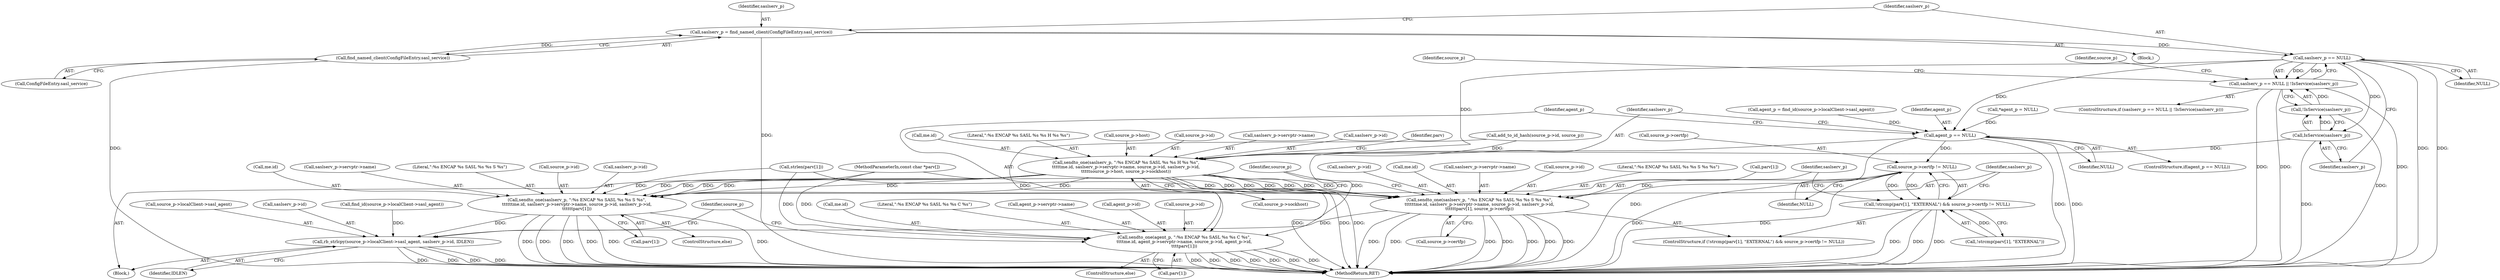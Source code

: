digraph "0_charybdis_818a3fda944b26d4814132cee14cfda4ea4aa824@pointer" {
"1000167" [label="(Call,saslserv_p == NULL)"];
"1000159" [label="(Call,saslserv_p = find_named_client(ConfigFileEntry.sasl_service))"];
"1000161" [label="(Call,find_named_client(ConfigFileEntry.sasl_service))"];
"1000166" [label="(Call,saslserv_p == NULL || !IsService(saslserv_p))"];
"1000171" [label="(Call,IsService(saslserv_p))"];
"1000170" [label="(Call,!IsService(saslserv_p))"];
"1000277" [label="(Call,sendto_one(saslserv_p, \":%s ENCAP %s SASL %s %s H %s %s\",\n\t\t\t\t\tme.id, saslserv_p->servptr->name, source_p->id, saslserv_p->id,\n\t\t\t\t\tsource_p->host, source_p->sockhost))"];
"1000313" [label="(Call,sendto_one(saslserv_p, \":%s ENCAP %s SASL %s %s S %s %s\",\n\t\t\t\t\t\tme.id, saslserv_p->servptr->name, source_p->id, saslserv_p->id,\n\t\t\t\t\t\tparv[1], source_p->certfp))"];
"1000357" [label="(Call,rb_strlcpy(source_p->localClient->sasl_agent, saslserv_p->id, IDLEN))"];
"1000337" [label="(Call,sendto_one(saslserv_p, \":%s ENCAP %s SASL %s %s S %s\",\n\t\t\t\t\t\tme.id, saslserv_p->servptr->name, source_p->id, saslserv_p->id,\n\t\t\t\t\t\tparv[1]))"];
"1000273" [label="(Call,agent_p == NULL)"];
"1000308" [label="(Call,source_p->certfp != NULL)"];
"1000301" [label="(Call,!strcmp(parv[1], \"EXTERNAL\") && source_p->certfp != NULL)"];
"1000368" [label="(Call,sendto_one(agent_p, \":%s ENCAP %s SASL %s %s C %s\",\n\t\t\t\tme.id, agent_p->servptr->name, source_p->id, agent_p->id,\n\t\t\t\tparv[1]))"];
"1000391" [label="(Identifier,source_p)"];
"1000312" [label="(Identifier,NULL)"];
"1000109" [label="(Call,*agent_p = NULL)"];
"1000275" [label="(Identifier,NULL)"];
"1000339" [label="(Literal,\":%s ENCAP %s SASL %s %s S %s\")"];
"1000169" [label="(Identifier,NULL)"];
"1000368" [label="(Call,sendto_one(agent_p, \":%s ENCAP %s SASL %s %s C %s\",\n\t\t\t\tme.id, agent_p->servptr->name, source_p->id, agent_p->id,\n\t\t\t\tparv[1]))"];
"1000283" [label="(Call,saslserv_p->servptr->name)"];
"1000264" [label="(Call,agent_p = find_id(source_p->localClient->sasl_agent))"];
"1000167" [label="(Call,saslserv_p == NULL)"];
"1000327" [label="(Call,saslserv_p->id)"];
"1000348" [label="(Call,source_p->id)"];
"1000351" [label="(Call,saslserv_p->id)"];
"1000313" [label="(Call,sendto_one(saslserv_p, \":%s ENCAP %s SASL %s %s S %s %s\",\n\t\t\t\t\t\tme.id, saslserv_p->servptr->name, source_p->id, saslserv_p->id,\n\t\t\t\t\t\tparv[1], source_p->certfp))"];
"1000396" [label="(MethodReturn,RET)"];
"1000278" [label="(Identifier,saslserv_p)"];
"1000216" [label="(Call,strlen(parv[1]))"];
"1000300" [label="(ControlStructure,if (!strcmp(parv[1], \"EXTERNAL\") && source_p->certfp != NULL))"];
"1000291" [label="(Call,saslserv_p->id)"];
"1000358" [label="(Call,source_p->localClient->sasl_agent)"];
"1000252" [label="(Call,add_to_id_hash(source_p->id, source_p))"];
"1000369" [label="(Identifier,agent_p)"];
"1000316" [label="(Call,me.id)"];
"1000354" [label="(Call,parv[1])"];
"1000319" [label="(Call,saslserv_p->servptr->name)"];
"1000314" [label="(Identifier,saslserv_p)"];
"1000161" [label="(Call,find_named_client(ConfigFileEntry.sasl_service))"];
"1000374" [label="(Call,agent_p->servptr->name)"];
"1000324" [label="(Call,source_p->id)"];
"1000159" [label="(Call,saslserv_p = find_named_client(ConfigFileEntry.sasl_service))"];
"1000175" [label="(Identifier,source_p)"];
"1000382" [label="(Call,agent_p->id)"];
"1000162" [label="(Call,ConfigFileEntry.sasl_service)"];
"1000297" [label="(Call,source_p->sockhost)"];
"1000277" [label="(Call,sendto_one(saslserv_p, \":%s ENCAP %s SASL %s %s H %s %s\",\n\t\t\t\t\tme.id, saslserv_p->servptr->name, source_p->id, saslserv_p->id,\n\t\t\t\t\tsource_p->host, source_p->sockhost))"];
"1000379" [label="(Call,source_p->id)"];
"1000172" [label="(Identifier,saslserv_p)"];
"1000305" [label="(Identifier,parv)"];
"1000367" [label="(ControlStructure,else)"];
"1000280" [label="(Call,me.id)"];
"1000340" [label="(Call,me.id)"];
"1000301" [label="(Call,!strcmp(parv[1], \"EXTERNAL\") && source_p->certfp != NULL)"];
"1000309" [label="(Call,source_p->certfp)"];
"1000360" [label="(Identifier,source_p)"];
"1000166" [label="(Call,saslserv_p == NULL || !IsService(saslserv_p))"];
"1000160" [label="(Identifier,saslserv_p)"];
"1000279" [label="(Literal,\":%s ENCAP %s SASL %s %s H %s %s\")"];
"1000315" [label="(Literal,\":%s ENCAP %s SASL %s %s S %s %s\")"];
"1000106" [label="(MethodParameterIn,const char *parv[])"];
"1000366" [label="(Identifier,IDLEN)"];
"1000363" [label="(Call,saslserv_p->id)"];
"1000338" [label="(Identifier,saslserv_p)"];
"1000294" [label="(Call,source_p->host)"];
"1000165" [label="(ControlStructure,if (saslserv_p == NULL || !IsService(saslserv_p)))"];
"1000337" [label="(Call,sendto_one(saslserv_p, \":%s ENCAP %s SASL %s %s S %s\",\n\t\t\t\t\t\tme.id, saslserv_p->servptr->name, source_p->id, saslserv_p->id,\n\t\t\t\t\t\tparv[1]))"];
"1000273" [label="(Call,agent_p == NULL)"];
"1000357" [label="(Call,rb_strlcpy(source_p->localClient->sasl_agent, saslserv_p->id, IDLEN))"];
"1000336" [label="(ControlStructure,else)"];
"1000274" [label="(Identifier,agent_p)"];
"1000170" [label="(Call,!IsService(saslserv_p))"];
"1000195" [label="(Identifier,source_p)"];
"1000288" [label="(Call,source_p->id)"];
"1000308" [label="(Call,source_p->certfp != NULL)"];
"1000107" [label="(Block,)"];
"1000168" [label="(Identifier,saslserv_p)"];
"1000333" [label="(Call,source_p->certfp)"];
"1000272" [label="(ControlStructure,if(agent_p == NULL))"];
"1000371" [label="(Call,me.id)"];
"1000276" [label="(Block,)"];
"1000266" [label="(Call,find_id(source_p->localClient->sasl_agent))"];
"1000302" [label="(Call,!strcmp(parv[1], \"EXTERNAL\"))"];
"1000330" [label="(Call,parv[1])"];
"1000171" [label="(Call,IsService(saslserv_p))"];
"1000370" [label="(Literal,\":%s ENCAP %s SASL %s %s C %s\")"];
"1000385" [label="(Call,parv[1])"];
"1000343" [label="(Call,saslserv_p->servptr->name)"];
"1000167" -> "1000166"  [label="AST: "];
"1000167" -> "1000169"  [label="CFG: "];
"1000168" -> "1000167"  [label="AST: "];
"1000169" -> "1000167"  [label="AST: "];
"1000172" -> "1000167"  [label="CFG: "];
"1000166" -> "1000167"  [label="CFG: "];
"1000167" -> "1000396"  [label="DDG: "];
"1000167" -> "1000396"  [label="DDG: "];
"1000167" -> "1000166"  [label="DDG: "];
"1000167" -> "1000166"  [label="DDG: "];
"1000159" -> "1000167"  [label="DDG: "];
"1000167" -> "1000171"  [label="DDG: "];
"1000167" -> "1000273"  [label="DDG: "];
"1000167" -> "1000277"  [label="DDG: "];
"1000159" -> "1000107"  [label="AST: "];
"1000159" -> "1000161"  [label="CFG: "];
"1000160" -> "1000159"  [label="AST: "];
"1000161" -> "1000159"  [label="AST: "];
"1000168" -> "1000159"  [label="CFG: "];
"1000159" -> "1000396"  [label="DDG: "];
"1000161" -> "1000159"  [label="DDG: "];
"1000161" -> "1000162"  [label="CFG: "];
"1000162" -> "1000161"  [label="AST: "];
"1000161" -> "1000396"  [label="DDG: "];
"1000166" -> "1000165"  [label="AST: "];
"1000166" -> "1000170"  [label="CFG: "];
"1000170" -> "1000166"  [label="AST: "];
"1000175" -> "1000166"  [label="CFG: "];
"1000195" -> "1000166"  [label="CFG: "];
"1000166" -> "1000396"  [label="DDG: "];
"1000166" -> "1000396"  [label="DDG: "];
"1000166" -> "1000396"  [label="DDG: "];
"1000170" -> "1000166"  [label="DDG: "];
"1000171" -> "1000170"  [label="AST: "];
"1000171" -> "1000172"  [label="CFG: "];
"1000172" -> "1000171"  [label="AST: "];
"1000170" -> "1000171"  [label="CFG: "];
"1000171" -> "1000396"  [label="DDG: "];
"1000171" -> "1000170"  [label="DDG: "];
"1000171" -> "1000277"  [label="DDG: "];
"1000170" -> "1000396"  [label="DDG: "];
"1000277" -> "1000276"  [label="AST: "];
"1000277" -> "1000297"  [label="CFG: "];
"1000278" -> "1000277"  [label="AST: "];
"1000279" -> "1000277"  [label="AST: "];
"1000280" -> "1000277"  [label="AST: "];
"1000283" -> "1000277"  [label="AST: "];
"1000288" -> "1000277"  [label="AST: "];
"1000291" -> "1000277"  [label="AST: "];
"1000294" -> "1000277"  [label="AST: "];
"1000297" -> "1000277"  [label="AST: "];
"1000305" -> "1000277"  [label="CFG: "];
"1000277" -> "1000396"  [label="DDG: "];
"1000277" -> "1000396"  [label="DDG: "];
"1000277" -> "1000396"  [label="DDG: "];
"1000252" -> "1000277"  [label="DDG: "];
"1000277" -> "1000313"  [label="DDG: "];
"1000277" -> "1000313"  [label="DDG: "];
"1000277" -> "1000313"  [label="DDG: "];
"1000277" -> "1000313"  [label="DDG: "];
"1000277" -> "1000313"  [label="DDG: "];
"1000277" -> "1000337"  [label="DDG: "];
"1000277" -> "1000337"  [label="DDG: "];
"1000277" -> "1000337"  [label="DDG: "];
"1000277" -> "1000337"  [label="DDG: "];
"1000277" -> "1000337"  [label="DDG: "];
"1000313" -> "1000300"  [label="AST: "];
"1000313" -> "1000333"  [label="CFG: "];
"1000314" -> "1000313"  [label="AST: "];
"1000315" -> "1000313"  [label="AST: "];
"1000316" -> "1000313"  [label="AST: "];
"1000319" -> "1000313"  [label="AST: "];
"1000324" -> "1000313"  [label="AST: "];
"1000327" -> "1000313"  [label="AST: "];
"1000330" -> "1000313"  [label="AST: "];
"1000333" -> "1000313"  [label="AST: "];
"1000360" -> "1000313"  [label="CFG: "];
"1000313" -> "1000396"  [label="DDG: "];
"1000313" -> "1000396"  [label="DDG: "];
"1000313" -> "1000396"  [label="DDG: "];
"1000313" -> "1000396"  [label="DDG: "];
"1000313" -> "1000396"  [label="DDG: "];
"1000313" -> "1000396"  [label="DDG: "];
"1000313" -> "1000396"  [label="DDG: "];
"1000106" -> "1000313"  [label="DDG: "];
"1000216" -> "1000313"  [label="DDG: "];
"1000308" -> "1000313"  [label="DDG: "];
"1000313" -> "1000357"  [label="DDG: "];
"1000357" -> "1000276"  [label="AST: "];
"1000357" -> "1000366"  [label="CFG: "];
"1000358" -> "1000357"  [label="AST: "];
"1000363" -> "1000357"  [label="AST: "];
"1000366" -> "1000357"  [label="AST: "];
"1000391" -> "1000357"  [label="CFG: "];
"1000357" -> "1000396"  [label="DDG: "];
"1000357" -> "1000396"  [label="DDG: "];
"1000357" -> "1000396"  [label="DDG: "];
"1000357" -> "1000396"  [label="DDG: "];
"1000266" -> "1000357"  [label="DDG: "];
"1000337" -> "1000357"  [label="DDG: "];
"1000337" -> "1000336"  [label="AST: "];
"1000337" -> "1000354"  [label="CFG: "];
"1000338" -> "1000337"  [label="AST: "];
"1000339" -> "1000337"  [label="AST: "];
"1000340" -> "1000337"  [label="AST: "];
"1000343" -> "1000337"  [label="AST: "];
"1000348" -> "1000337"  [label="AST: "];
"1000351" -> "1000337"  [label="AST: "];
"1000354" -> "1000337"  [label="AST: "];
"1000360" -> "1000337"  [label="CFG: "];
"1000337" -> "1000396"  [label="DDG: "];
"1000337" -> "1000396"  [label="DDG: "];
"1000337" -> "1000396"  [label="DDG: "];
"1000337" -> "1000396"  [label="DDG: "];
"1000337" -> "1000396"  [label="DDG: "];
"1000337" -> "1000396"  [label="DDG: "];
"1000106" -> "1000337"  [label="DDG: "];
"1000216" -> "1000337"  [label="DDG: "];
"1000273" -> "1000272"  [label="AST: "];
"1000273" -> "1000275"  [label="CFG: "];
"1000274" -> "1000273"  [label="AST: "];
"1000275" -> "1000273"  [label="AST: "];
"1000278" -> "1000273"  [label="CFG: "];
"1000369" -> "1000273"  [label="CFG: "];
"1000273" -> "1000396"  [label="DDG: "];
"1000273" -> "1000396"  [label="DDG: "];
"1000273" -> "1000396"  [label="DDG: "];
"1000264" -> "1000273"  [label="DDG: "];
"1000109" -> "1000273"  [label="DDG: "];
"1000273" -> "1000308"  [label="DDG: "];
"1000273" -> "1000368"  [label="DDG: "];
"1000308" -> "1000301"  [label="AST: "];
"1000308" -> "1000312"  [label="CFG: "];
"1000309" -> "1000308"  [label="AST: "];
"1000312" -> "1000308"  [label="AST: "];
"1000301" -> "1000308"  [label="CFG: "];
"1000308" -> "1000396"  [label="DDG: "];
"1000308" -> "1000396"  [label="DDG: "];
"1000308" -> "1000301"  [label="DDG: "];
"1000308" -> "1000301"  [label="DDG: "];
"1000301" -> "1000300"  [label="AST: "];
"1000301" -> "1000302"  [label="CFG: "];
"1000302" -> "1000301"  [label="AST: "];
"1000314" -> "1000301"  [label="CFG: "];
"1000338" -> "1000301"  [label="CFG: "];
"1000301" -> "1000396"  [label="DDG: "];
"1000301" -> "1000396"  [label="DDG: "];
"1000301" -> "1000396"  [label="DDG: "];
"1000302" -> "1000301"  [label="DDG: "];
"1000368" -> "1000367"  [label="AST: "];
"1000368" -> "1000385"  [label="CFG: "];
"1000369" -> "1000368"  [label="AST: "];
"1000370" -> "1000368"  [label="AST: "];
"1000371" -> "1000368"  [label="AST: "];
"1000374" -> "1000368"  [label="AST: "];
"1000379" -> "1000368"  [label="AST: "];
"1000382" -> "1000368"  [label="AST: "];
"1000385" -> "1000368"  [label="AST: "];
"1000391" -> "1000368"  [label="CFG: "];
"1000368" -> "1000396"  [label="DDG: "];
"1000368" -> "1000396"  [label="DDG: "];
"1000368" -> "1000396"  [label="DDG: "];
"1000368" -> "1000396"  [label="DDG: "];
"1000368" -> "1000396"  [label="DDG: "];
"1000368" -> "1000396"  [label="DDG: "];
"1000368" -> "1000396"  [label="DDG: "];
"1000252" -> "1000368"  [label="DDG: "];
"1000216" -> "1000368"  [label="DDG: "];
"1000106" -> "1000368"  [label="DDG: "];
}
